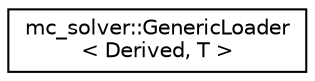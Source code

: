 digraph "Graphical Class Hierarchy"
{
 // INTERACTIVE_SVG=YES
 // LATEX_PDF_SIZE
  edge [fontname="Helvetica",fontsize="10",labelfontname="Helvetica",labelfontsize="10"];
  node [fontname="Helvetica",fontsize="10",shape=record];
  rankdir="LR";
  Node0 [label="mc_solver::GenericLoader\l\< Derived, T \>",height=0.2,width=0.4,color="black", fillcolor="white", style="filled",URL="$structmc__solver_1_1GenericLoader.html",tooltip=" "];
}
